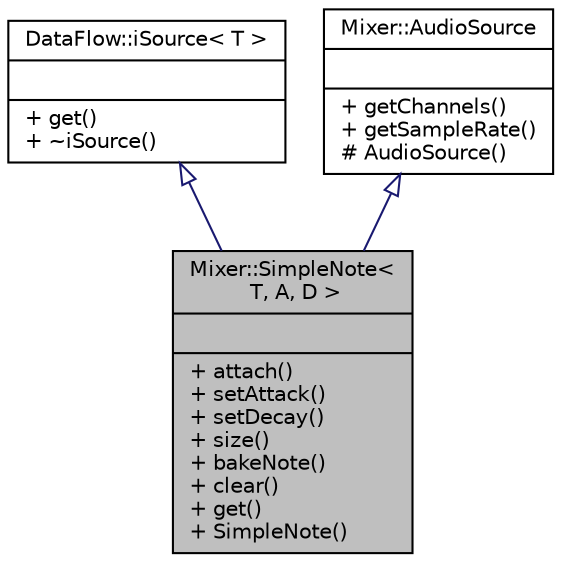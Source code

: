 digraph "Mixer::SimpleNote&lt; T, A, D &gt;"
{
 // INTERACTIVE_SVG=YES
  bgcolor="transparent";
  edge [fontname="Helvetica",fontsize="10",labelfontname="Helvetica",labelfontsize="10"];
  node [fontname="Helvetica",fontsize="10",shape=record];
  Node0 [label="{Mixer::SimpleNote\<\l T, A, D \>\n||+ attach()\l+ setAttack()\l+ setDecay()\l+ size()\l+ bakeNote()\l+ clear()\l+ get()\l+ SimpleNote()\l}",height=0.2,width=0.4,color="black", fillcolor="grey75", style="filled", fontcolor="black"];
  Node1 -> Node0 [dir="back",color="midnightblue",fontsize="10",style="solid",arrowtail="onormal",fontname="Helvetica"];
  Node1 [label="{DataFlow::iSource\< T \>\n||+ get()\l+ ~iSource()\l}",height=0.2,width=0.4,color="black",URL="$classDataFlow_1_1iSource.html"];
  Node2 -> Node0 [dir="back",color="midnightblue",fontsize="10",style="solid",arrowtail="onormal",fontname="Helvetica"];
  Node2 [label="{Mixer::AudioSource\n||+ getChannels()\l+ getSampleRate()\l# AudioSource()\l}",height=0.2,width=0.4,color="black",URL="$classMixer_1_1AudioSource.html"];
}
